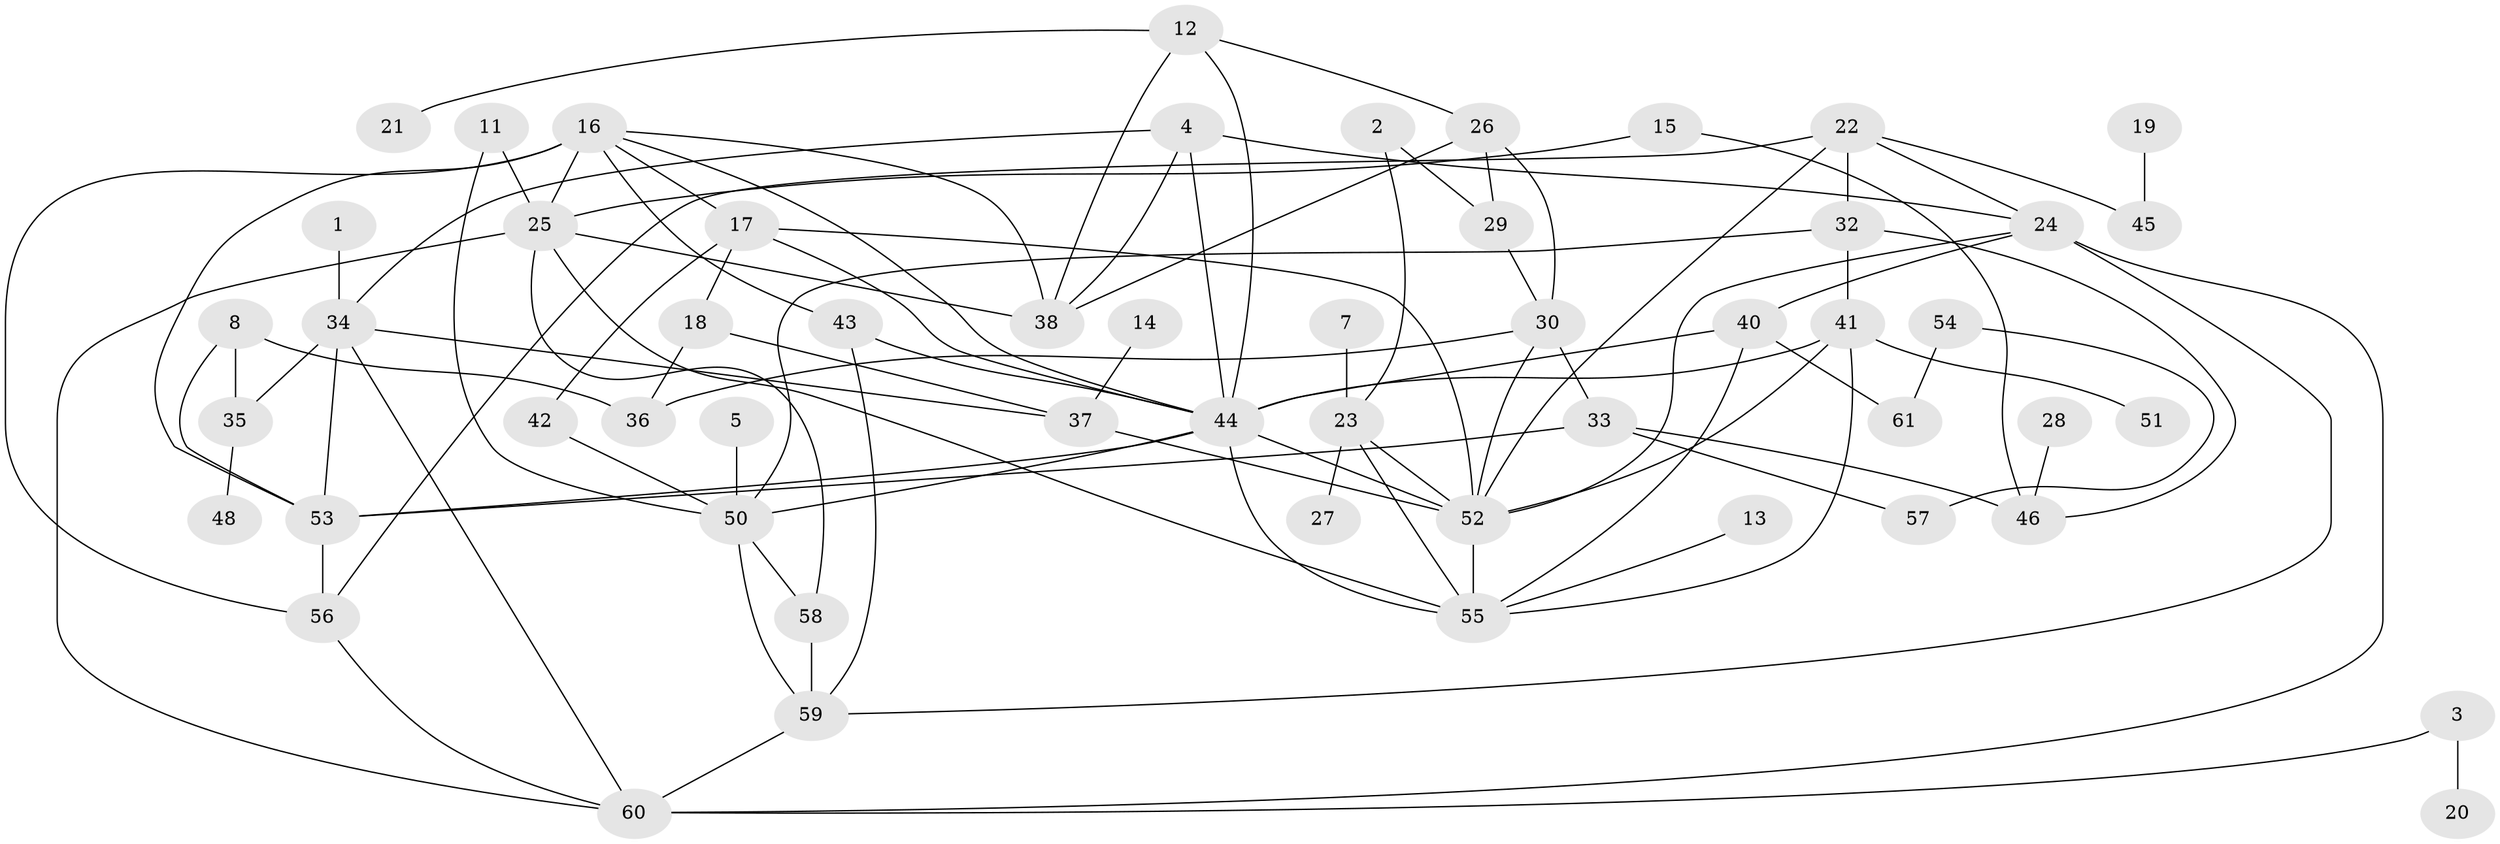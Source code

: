 // original degree distribution, {2: 0.23387096774193547, 1: 0.20161290322580644, 4: 0.16129032258064516, 0: 0.06451612903225806, 6: 0.024193548387096774, 3: 0.20967741935483872, 5: 0.08870967741935484, 7: 0.016129032258064516}
// Generated by graph-tools (version 1.1) at 2025/00/03/09/25 03:00:42]
// undirected, 54 vertices, 97 edges
graph export_dot {
graph [start="1"]
  node [color=gray90,style=filled];
  1;
  2;
  3;
  4;
  5;
  7;
  8;
  11;
  12;
  13;
  14;
  15;
  16;
  17;
  18;
  19;
  20;
  21;
  22;
  23;
  24;
  25;
  26;
  27;
  28;
  29;
  30;
  32;
  33;
  34;
  35;
  36;
  37;
  38;
  40;
  41;
  42;
  43;
  44;
  45;
  46;
  48;
  50;
  51;
  52;
  53;
  54;
  55;
  56;
  57;
  58;
  59;
  60;
  61;
  1 -- 34 [weight=1.0];
  2 -- 23 [weight=1.0];
  2 -- 29 [weight=1.0];
  3 -- 20 [weight=1.0];
  3 -- 60 [weight=1.0];
  4 -- 24 [weight=1.0];
  4 -- 34 [weight=1.0];
  4 -- 38 [weight=1.0];
  4 -- 44 [weight=1.0];
  5 -- 50 [weight=1.0];
  7 -- 23 [weight=1.0];
  8 -- 35 [weight=1.0];
  8 -- 36 [weight=1.0];
  8 -- 53 [weight=1.0];
  11 -- 25 [weight=1.0];
  11 -- 50 [weight=1.0];
  12 -- 21 [weight=1.0];
  12 -- 26 [weight=1.0];
  12 -- 38 [weight=1.0];
  12 -- 44 [weight=1.0];
  13 -- 55 [weight=1.0];
  14 -- 37 [weight=1.0];
  15 -- 25 [weight=1.0];
  15 -- 46 [weight=1.0];
  16 -- 17 [weight=1.0];
  16 -- 25 [weight=2.0];
  16 -- 38 [weight=1.0];
  16 -- 43 [weight=1.0];
  16 -- 44 [weight=1.0];
  16 -- 53 [weight=1.0];
  16 -- 56 [weight=2.0];
  17 -- 18 [weight=1.0];
  17 -- 42 [weight=1.0];
  17 -- 44 [weight=1.0];
  17 -- 52 [weight=1.0];
  18 -- 36 [weight=1.0];
  18 -- 37 [weight=1.0];
  19 -- 45 [weight=1.0];
  22 -- 24 [weight=1.0];
  22 -- 32 [weight=1.0];
  22 -- 45 [weight=1.0];
  22 -- 52 [weight=1.0];
  22 -- 56 [weight=1.0];
  23 -- 27 [weight=1.0];
  23 -- 52 [weight=1.0];
  23 -- 55 [weight=1.0];
  24 -- 40 [weight=1.0];
  24 -- 52 [weight=1.0];
  24 -- 59 [weight=1.0];
  24 -- 60 [weight=1.0];
  25 -- 38 [weight=1.0];
  25 -- 55 [weight=1.0];
  25 -- 58 [weight=1.0];
  25 -- 60 [weight=1.0];
  26 -- 29 [weight=1.0];
  26 -- 30 [weight=1.0];
  26 -- 38 [weight=1.0];
  28 -- 46 [weight=1.0];
  29 -- 30 [weight=1.0];
  30 -- 33 [weight=1.0];
  30 -- 36 [weight=1.0];
  30 -- 52 [weight=1.0];
  32 -- 41 [weight=1.0];
  32 -- 46 [weight=1.0];
  32 -- 50 [weight=1.0];
  33 -- 46 [weight=1.0];
  33 -- 53 [weight=1.0];
  33 -- 57 [weight=1.0];
  34 -- 35 [weight=1.0];
  34 -- 37 [weight=1.0];
  34 -- 53 [weight=1.0];
  34 -- 60 [weight=1.0];
  35 -- 48 [weight=1.0];
  37 -- 52 [weight=1.0];
  40 -- 44 [weight=1.0];
  40 -- 55 [weight=1.0];
  40 -- 61 [weight=1.0];
  41 -- 44 [weight=2.0];
  41 -- 51 [weight=1.0];
  41 -- 52 [weight=1.0];
  41 -- 55 [weight=1.0];
  42 -- 50 [weight=1.0];
  43 -- 44 [weight=1.0];
  43 -- 59 [weight=1.0];
  44 -- 50 [weight=1.0];
  44 -- 52 [weight=1.0];
  44 -- 53 [weight=1.0];
  44 -- 55 [weight=1.0];
  50 -- 58 [weight=2.0];
  50 -- 59 [weight=1.0];
  52 -- 55 [weight=1.0];
  53 -- 56 [weight=1.0];
  54 -- 57 [weight=1.0];
  54 -- 61 [weight=1.0];
  56 -- 60 [weight=1.0];
  58 -- 59 [weight=1.0];
  59 -- 60 [weight=1.0];
}
